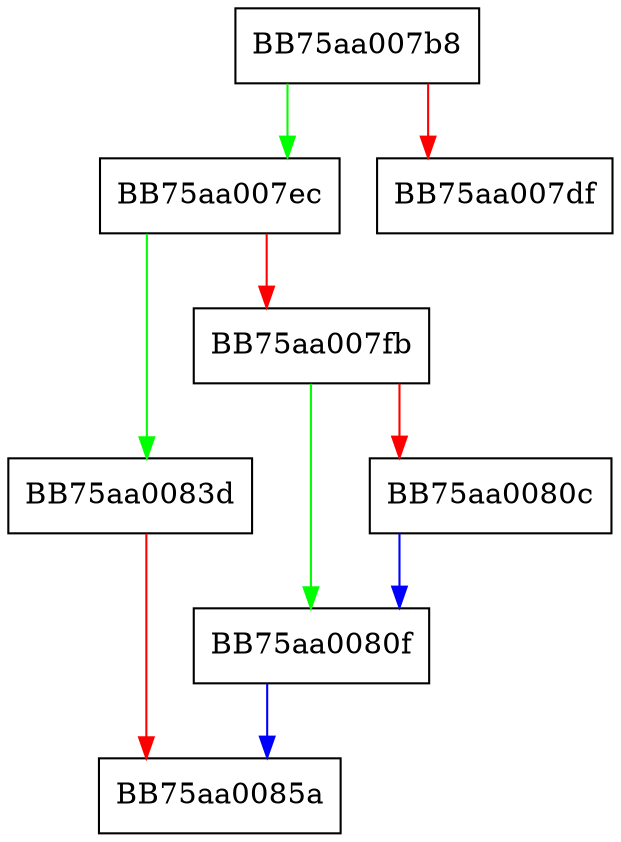 digraph insert {
  node [shape="box"];
  graph [splines=ortho];
  BB75aa007b8 -> BB75aa007ec [color="green"];
  BB75aa007b8 -> BB75aa007df [color="red"];
  BB75aa007ec -> BB75aa0083d [color="green"];
  BB75aa007ec -> BB75aa007fb [color="red"];
  BB75aa007fb -> BB75aa0080f [color="green"];
  BB75aa007fb -> BB75aa0080c [color="red"];
  BB75aa0080c -> BB75aa0080f [color="blue"];
  BB75aa0080f -> BB75aa0085a [color="blue"];
  BB75aa0083d -> BB75aa0085a [color="red"];
}